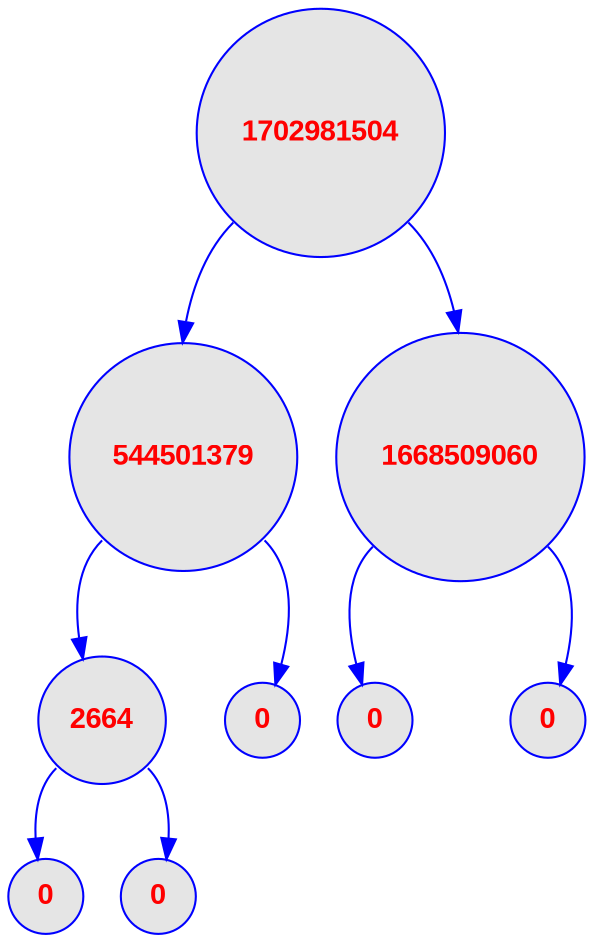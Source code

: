 digraph root {
	node [
		fontname  = "Arial bold" 
		fontsize  = "14"
		fontcolor = "red"
		style     = "rounded, filled"
		shape     = "circle"
		fillcolor = "grey90"
		color     = "blue"
		width     = "0.5"
	]

	edge [
		color     = "blue"
	]

	0 [label = "1702981504"];
	0 [label = "1702981504"];
	0:sw -> 1;
	1 [label = "544501379"];
	1 [label = "544501379"];
	1:sw -> 3;
	3 [label = "2664"];
	3 [label = "2664"];
	3:sw -> 7;
	7 [label = "0"];
	3:se -> 8;
	8 [label = "0"];
	1:se -> 4;
	4 [label = "0"];
	0:se -> 2;
	2 [label = "1668509060"];
	2 [label = "1668509060"];
	2:sw -> 5;
	5 [label = "0"];
	2:se -> 6;
	6 [label = "0"];
}
